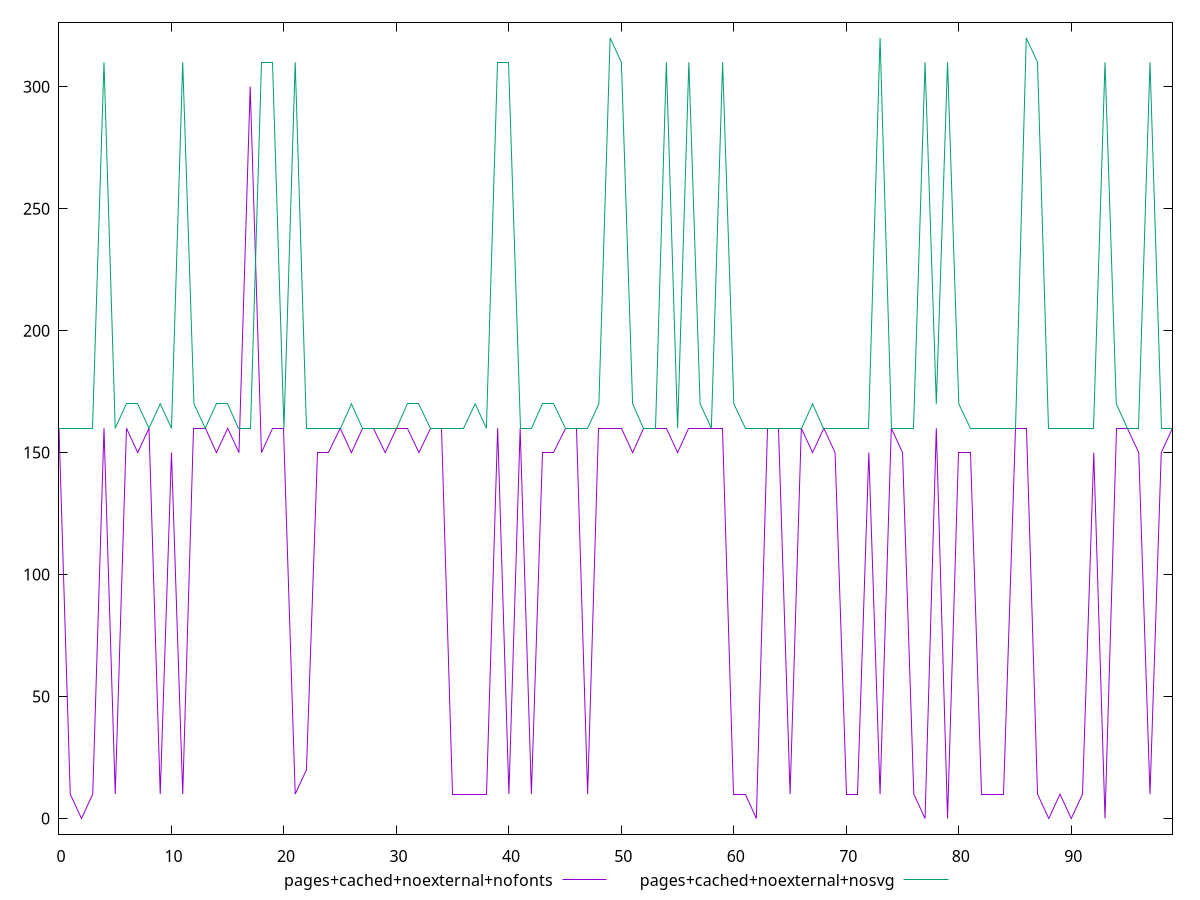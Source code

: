reset

$pagesCachedNoexternalNofonts <<EOF
0 160
1 10
2 0
3 10
4 160
5 10
6 160
7 150
8 160
9 10
10 150
11 10
12 160
13 160
14 150
15 160
16 150
17 300
18 150
19 160
20 160
21 10
22 20
23 150
24 150
25 160
26 150
27 160
28 160
29 150
30 160
31 160
32 150
33 160
34 160
35 10
36 10
37 10
38 10
39 160
40 10
41 160
42 10
43 150
44 150
45 160
46 160
47 10
48 160
49 160
50 160
51 150
52 160
53 160
54 160
55 150
56 160
57 160
58 160
59 160
60 10
61 10
62 0
63 160
64 160
65 10
66 160
67 150
68 160
69 150
70 10
71 10
72 150
73 10
74 160
75 150
76 10
77 0
78 160
79 0
80 150
81 150
82 10
83 10
84 10
85 160
86 160
87 10
88 0
89 10
90 0
91 10
92 150
93 0
94 160
95 160
96 150
97 10
98 150
99 160
EOF

$pagesCachedNoexternalNosvg <<EOF
0 160
1 160
2 160
3 160
4 310
5 160
6 170
7 170
8 160
9 170
10 160
11 310
12 170
13 160
14 170
15 170
16 160
17 160
18 310
19 310
20 160
21 310
22 160
23 160
24 160
25 160
26 170
27 160
28 160
29 160
30 160
31 170
32 170
33 160
34 160
35 160
36 160
37 170
38 160
39 310
40 310
41 160
42 160
43 170
44 170
45 160
46 160
47 160
48 170
49 320
50 310
51 170
52 160
53 160
54 310
55 160
56 310
57 170
58 160
59 310
60 170
61 160
62 160
63 160
64 160
65 160
66 160
67 170
68 160
69 160
70 160
71 160
72 160
73 320
74 160
75 160
76 160
77 310
78 170
79 310
80 170
81 160
82 160
83 160
84 160
85 160
86 320
87 310
88 160
89 160
90 160
91 160
92 160
93 310
94 170
95 160
96 160
97 310
98 160
99 160
EOF

set key outside below
set xrange [0:99]
set yrange [-6.4:326.4]
set trange [-6.4:326.4]
set terminal svg size 640, 520 enhanced background rgb 'white'
set output "reprap/uses-http2/comparison/line/6_vs_7.svg"

plot $pagesCachedNoexternalNofonts title "pages+cached+noexternal+nofonts" with line, \
     $pagesCachedNoexternalNosvg title "pages+cached+noexternal+nosvg" with line

reset
